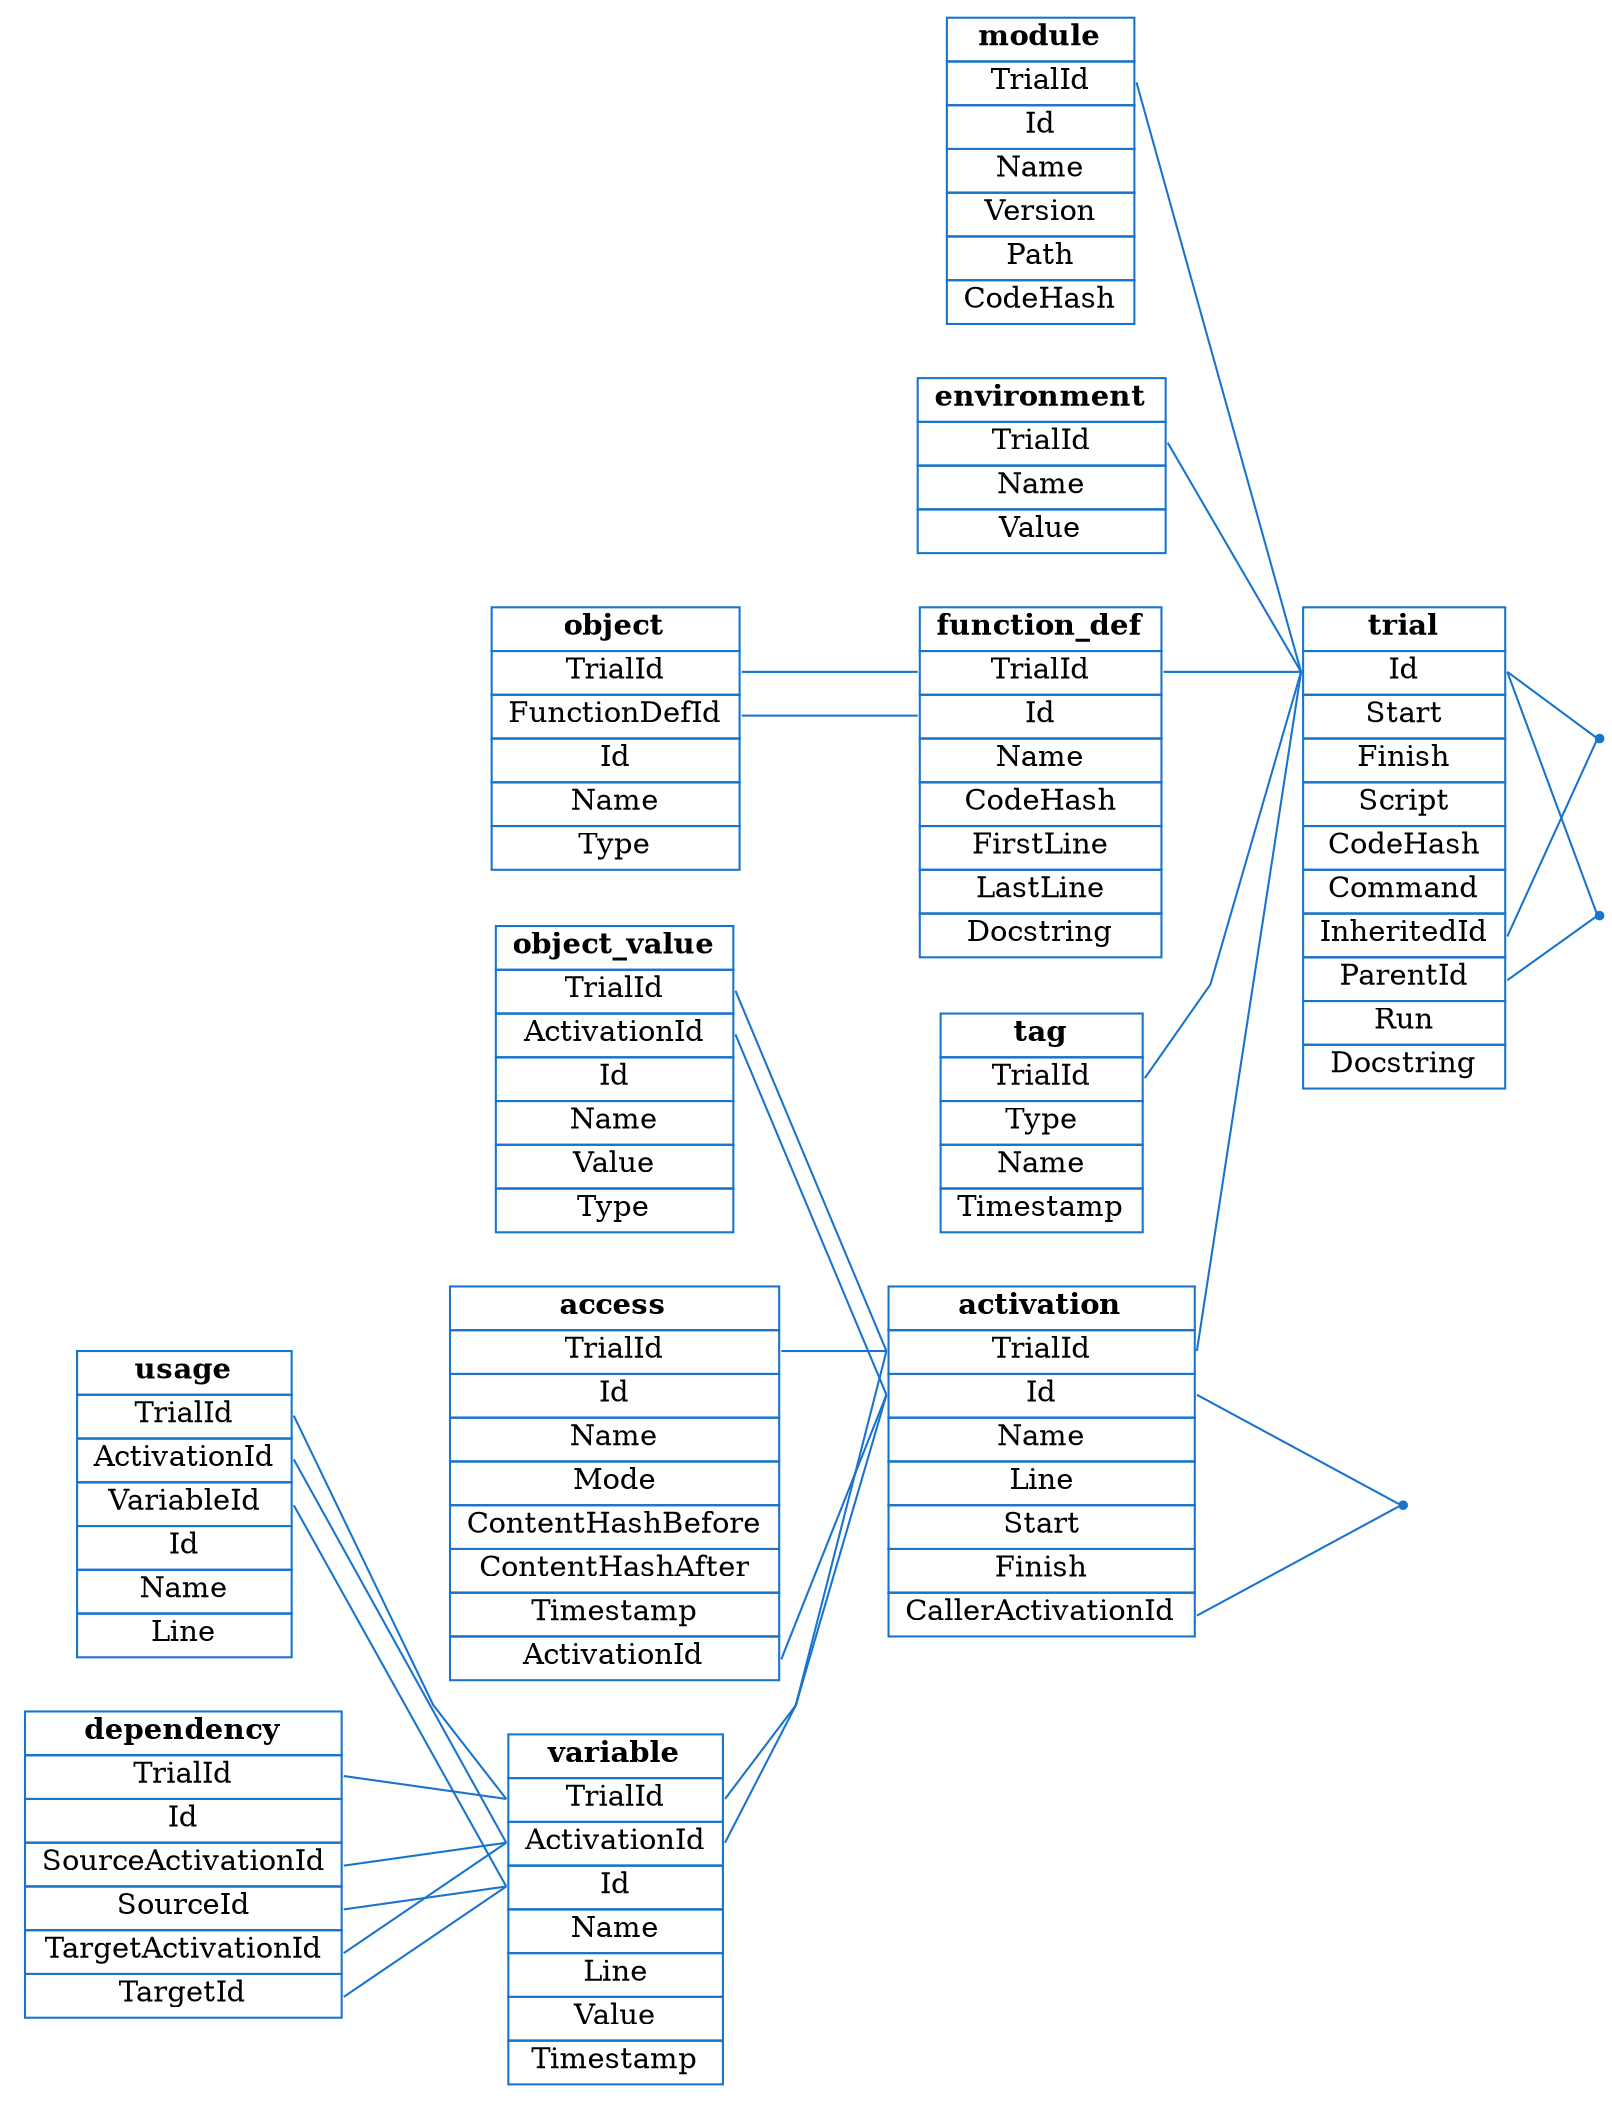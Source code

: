 digraph G{
    rankdir=LR;
    overlap=false;
    splines=polyline;
    trial [shape=none label=<<TABLE BORDER="0" CELLBORDER="1" CELLSPACING="0" CELLPADDING="2" BGCOLOR="white" COLOR="dodgerblue3"><TR><TD  ALIGN="CENTER"><FONT COLOR="white"> <FONT COLOR="black"><B>trial</B></FONT>(</FONT></TD></TR><TR><TD PORT="id" ALIGN="CENTER"><FONT COLOR="white"> <FONT COLOR="black">Id</FONT>,</FONT></TD></TR><TR><TD PORT="start" ALIGN="CENTER"><FONT COLOR="white"> <FONT COLOR="black">Start</FONT>,</FONT></TD></TR><TR><TD PORT="finish" ALIGN="CENTER"><FONT COLOR="white"> <FONT COLOR="black">Finish</FONT>,</FONT></TD></TR><TR><TD PORT="script" ALIGN="CENTER"><FONT COLOR="white"> <FONT COLOR="black">Script</FONT>,</FONT></TD></TR><TR><TD PORT="code_hash" ALIGN="CENTER"><FONT COLOR="white"> <FONT COLOR="black">CodeHash</FONT>,</FONT></TD></TR><TR><TD PORT="command" ALIGN="CENTER"><FONT COLOR="white"> <FONT COLOR="black">Command</FONT>,</FONT></TD></TR><TR><TD PORT="inherited_id" ALIGN="CENTER"><FONT COLOR="white"> <FONT COLOR="black">InheritedId</FONT>,</FONT></TD></TR><TR><TD PORT="parent_id" ALIGN="CENTER"><FONT COLOR="white"> <FONT COLOR="black">ParentId</FONT>,</FONT></TD></TR><TR><TD PORT="run" ALIGN="CENTER"><FONT COLOR="white"> <FONT COLOR="black">Run</FONT>,</FONT></TD></TR><TR><TD PORT="docstring" ALIGN="CENTER"><FONT COLOR="white"> <FONT COLOR="black">Docstring</FONT>)</FONT></TD></TR></TABLE>>];
    tag [shape=none label=<<TABLE BORDER="0" CELLBORDER="1" CELLSPACING="0" CELLPADDING="2" BGCOLOR="white" COLOR="dodgerblue3"><TR><TD  ALIGN="CENTER"><FONT COLOR="white"> <FONT COLOR="black"><B>tag</B></FONT>(</FONT></TD></TR><TR><TD PORT="trial_id" ALIGN="CENTER"><FONT COLOR="white"> <FONT COLOR="black">TrialId</FONT>,</FONT></TD></TR><TR><TD PORT="type" ALIGN="CENTER"><FONT COLOR="white"> <FONT COLOR="black">Type</FONT>,</FONT></TD></TR><TR><TD PORT="name" ALIGN="CENTER"><FONT COLOR="white"> <FONT COLOR="black">Name</FONT>,</FONT></TD></TR><TR><TD PORT="timestamp" ALIGN="CENTER"><FONT COLOR="white"> <FONT COLOR="black">Timestamp</FONT>)</FONT></TD></TR></TABLE>>];
    module [shape=none label=<<TABLE BORDER="0" CELLBORDER="1" CELLSPACING="0" CELLPADDING="2" BGCOLOR="white" COLOR="dodgerblue3"><TR><TD  ALIGN="CENTER"><FONT COLOR="white"> <FONT COLOR="black"><B>module</B></FONT>(</FONT></TD></TR><TR><TD PORT="trial_id" ALIGN="CENTER"><FONT COLOR="white"> <FONT COLOR="black">TrialId</FONT>,</FONT></TD></TR><TR><TD PORT="id" ALIGN="CENTER"><FONT COLOR="white"> <FONT COLOR="black">Id</FONT>,</FONT></TD></TR><TR><TD PORT="name" ALIGN="CENTER"><FONT COLOR="white"> <FONT COLOR="black">Name</FONT>,</FONT></TD></TR><TR><TD PORT="version" ALIGN="CENTER"><FONT COLOR="white"> <FONT COLOR="black">Version</FONT>,</FONT></TD></TR><TR><TD PORT="path" ALIGN="CENTER"><FONT COLOR="white"> <FONT COLOR="black">Path</FONT>,</FONT></TD></TR><TR><TD PORT="code_hash" ALIGN="CENTER"><FONT COLOR="white"> <FONT COLOR="black">CodeHash</FONT>)</FONT></TD></TR></TABLE>>];
    environment [shape=none label=<<TABLE BORDER="0" CELLBORDER="1" CELLSPACING="0" CELLPADDING="2" BGCOLOR="white" COLOR="dodgerblue3"><TR><TD  ALIGN="CENTER"><FONT COLOR="white"> <FONT COLOR="black"><B>environment</B></FONT>(</FONT></TD></TR><TR><TD PORT="trial_id" ALIGN="CENTER"><FONT COLOR="white"> <FONT COLOR="black">TrialId</FONT>,</FONT></TD></TR><TR><TD PORT="name" ALIGN="CENTER"><FONT COLOR="white"> <FONT COLOR="black">Name</FONT>,</FONT></TD></TR><TR><TD PORT="value" ALIGN="CENTER"><FONT COLOR="white"> <FONT COLOR="black">Value</FONT>)</FONT></TD></TR></TABLE>>];
    function_def [shape=none label=<<TABLE BORDER="0" CELLBORDER="1" CELLSPACING="0" CELLPADDING="2" BGCOLOR="white" COLOR="dodgerblue3"><TR><TD  ALIGN="CENTER"><FONT COLOR="white"> <FONT COLOR="black"><B>function_def</B></FONT>(</FONT></TD></TR><TR><TD PORT="trial_id" ALIGN="CENTER"><FONT COLOR="white"> <FONT COLOR="black">TrialId</FONT>,</FONT></TD></TR><TR><TD PORT="id" ALIGN="CENTER"><FONT COLOR="white"> <FONT COLOR="black">Id</FONT>,</FONT></TD></TR><TR><TD PORT="name" ALIGN="CENTER"><FONT COLOR="white"> <FONT COLOR="black">Name</FONT>,</FONT></TD></TR><TR><TD PORT="code_hash" ALIGN="CENTER"><FONT COLOR="white"> <FONT COLOR="black">CodeHash</FONT>,</FONT></TD></TR><TR><TD PORT="first_line" ALIGN="CENTER"><FONT COLOR="white"> <FONT COLOR="black">FirstLine</FONT>,</FONT></TD></TR><TR><TD PORT="last_line" ALIGN="CENTER"><FONT COLOR="white"> <FONT COLOR="black">LastLine</FONT>,</FONT></TD></TR><TR><TD PORT="docstring" ALIGN="CENTER"><FONT COLOR="white"> <FONT COLOR="black">Docstring</FONT>)</FONT></TD></TR></TABLE>>];
    object [shape=none label=<<TABLE BORDER="0" CELLBORDER="1" CELLSPACING="0" CELLPADDING="2" BGCOLOR="white" COLOR="dodgerblue3"><TR><TD  ALIGN="CENTER"><FONT COLOR="white"> <FONT COLOR="black"><B>object</B></FONT>(</FONT></TD></TR><TR><TD PORT="trial_id" ALIGN="CENTER"><FONT COLOR="white"> <FONT COLOR="black">TrialId</FONT>,</FONT></TD></TR><TR><TD PORT="function_def_id" ALIGN="CENTER"><FONT COLOR="white"> <FONT COLOR="black">FunctionDefId</FONT>,</FONT></TD></TR><TR><TD PORT="id" ALIGN="CENTER"><FONT COLOR="white"> <FONT COLOR="black">Id</FONT>,</FONT></TD></TR><TR><TD PORT="name" ALIGN="CENTER"><FONT COLOR="white"> <FONT COLOR="black">Name</FONT>,</FONT></TD></TR><TR><TD PORT="type" ALIGN="CENTER"><FONT COLOR="white"> <FONT COLOR="black">Type</FONT>)</FONT></TD></TR></TABLE>>];
    activation [shape=none label=<<TABLE BORDER="0" CELLBORDER="1" CELLSPACING="0" CELLPADDING="2" BGCOLOR="white" COLOR="dodgerblue3"><TR><TD  ALIGN="CENTER"><FONT COLOR="white"> <FONT COLOR="black"><B>activation</B></FONT>(</FONT></TD></TR><TR><TD PORT="trial_id" ALIGN="CENTER"><FONT COLOR="white"> <FONT COLOR="black">TrialId</FONT>,</FONT></TD></TR><TR><TD PORT="id" ALIGN="CENTER"><FONT COLOR="white"> <FONT COLOR="black">Id</FONT>,</FONT></TD></TR><TR><TD PORT="name" ALIGN="CENTER"><FONT COLOR="white"> <FONT COLOR="black">Name</FONT>,</FONT></TD></TR><TR><TD PORT="line" ALIGN="CENTER"><FONT COLOR="white"> <FONT COLOR="black">Line</FONT>,</FONT></TD></TR><TR><TD PORT="start" ALIGN="CENTER"><FONT COLOR="white"> <FONT COLOR="black">Start</FONT>,</FONT></TD></TR><TR><TD PORT="finish" ALIGN="CENTER"><FONT COLOR="white"> <FONT COLOR="black">Finish</FONT>,</FONT></TD></TR><TR><TD PORT="caller_activation_id" ALIGN="CENTER"><FONT COLOR="white"> <FONT COLOR="black">CallerActivationId</FONT>)</FONT></TD></TR></TABLE>>];
    object_value [shape=none label=<<TABLE BORDER="0" CELLBORDER="1" CELLSPACING="0" CELLPADDING="2" BGCOLOR="white" COLOR="dodgerblue3"><TR><TD  ALIGN="CENTER"><FONT COLOR="white"> <FONT COLOR="black"><B>object_value</B></FONT>(</FONT></TD></TR><TR><TD PORT="trial_id" ALIGN="CENTER"><FONT COLOR="white"> <FONT COLOR="black">TrialId</FONT>,</FONT></TD></TR><TR><TD PORT="activation_id" ALIGN="CENTER"><FONT COLOR="white"> <FONT COLOR="black">ActivationId</FONT>,</FONT></TD></TR><TR><TD PORT="id" ALIGN="CENTER"><FONT COLOR="white"> <FONT COLOR="black">Id</FONT>,</FONT></TD></TR><TR><TD PORT="name" ALIGN="CENTER"><FONT COLOR="white"> <FONT COLOR="black">Name</FONT>,</FONT></TD></TR><TR><TD PORT="value" ALIGN="CENTER"><FONT COLOR="white"> <FONT COLOR="black">Value</FONT>,</FONT></TD></TR><TR><TD PORT="type" ALIGN="CENTER"><FONT COLOR="white"> <FONT COLOR="black">Type</FONT>)</FONT></TD></TR></TABLE>>];
    access [shape=none label=<<TABLE BORDER="0" CELLBORDER="1" CELLSPACING="0" CELLPADDING="2" BGCOLOR="white" COLOR="dodgerblue3"><TR><TD  ALIGN="CENTER"><FONT COLOR="white"> <FONT COLOR="black"><B>access</B></FONT>(</FONT></TD></TR><TR><TD PORT="trial_id" ALIGN="CENTER"><FONT COLOR="white"> <FONT COLOR="black">TrialId</FONT>,</FONT></TD></TR><TR><TD PORT="id" ALIGN="CENTER"><FONT COLOR="white"> <FONT COLOR="black">Id</FONT>,</FONT></TD></TR><TR><TD PORT="name" ALIGN="CENTER"><FONT COLOR="white"> <FONT COLOR="black">Name</FONT>,</FONT></TD></TR><TR><TD PORT="mode" ALIGN="CENTER"><FONT COLOR="white"> <FONT COLOR="black">Mode</FONT>,</FONT></TD></TR><TR><TD PORT="content_hash_before" ALIGN="CENTER"><FONT COLOR="white"> <FONT COLOR="black">ContentHashBefore</FONT>,</FONT></TD></TR><TR><TD PORT="content_hash_after" ALIGN="CENTER"><FONT COLOR="white"> <FONT COLOR="black">ContentHashAfter</FONT>,</FONT></TD></TR><TR><TD PORT="timestamp" ALIGN="CENTER"><FONT COLOR="white"> <FONT COLOR="black">Timestamp</FONT>,</FONT></TD></TR><TR><TD PORT="activation_id" ALIGN="CENTER"><FONT COLOR="white"> <FONT COLOR="black">ActivationId</FONT>)</FONT></TD></TR></TABLE>>];
    variable [shape=none label=<<TABLE BORDER="0" CELLBORDER="1" CELLSPACING="0" CELLPADDING="2" BGCOLOR="white" COLOR="dodgerblue3"><TR><TD  ALIGN="CENTER"><FONT COLOR="white"> <FONT COLOR="black"><B>variable</B></FONT>(</FONT></TD></TR><TR><TD PORT="trial_id" ALIGN="CENTER"><FONT COLOR="white"> <FONT COLOR="black">TrialId</FONT>,</FONT></TD></TR><TR><TD PORT="activation_id" ALIGN="CENTER"><FONT COLOR="white"> <FONT COLOR="black">ActivationId</FONT>,</FONT></TD></TR><TR><TD PORT="id" ALIGN="CENTER"><FONT COLOR="white"> <FONT COLOR="black">Id</FONT>,</FONT></TD></TR><TR><TD PORT="name" ALIGN="CENTER"><FONT COLOR="white"> <FONT COLOR="black">Name</FONT>,</FONT></TD></TR><TR><TD PORT="line" ALIGN="CENTER"><FONT COLOR="white"> <FONT COLOR="black">Line</FONT>,</FONT></TD></TR><TR><TD PORT="value" ALIGN="CENTER"><FONT COLOR="white"> <FONT COLOR="black">Value</FONT>,</FONT></TD></TR><TR><TD PORT="timestamp" ALIGN="CENTER"><FONT COLOR="white"> <FONT COLOR="black">Timestamp</FONT>)</FONT></TD></TR></TABLE>>];
    usage [shape=none label=<<TABLE BORDER="0" CELLBORDER="1" CELLSPACING="0" CELLPADDING="2" BGCOLOR="white" COLOR="dodgerblue3"><TR><TD  ALIGN="CENTER"><FONT COLOR="white"> <FONT COLOR="black"><B>usage</B></FONT>(</FONT></TD></TR><TR><TD PORT="trial_id" ALIGN="CENTER"><FONT COLOR="white"> <FONT COLOR="black">TrialId</FONT>,</FONT></TD></TR><TR><TD PORT="activation_id" ALIGN="CENTER"><FONT COLOR="white"> <FONT COLOR="black">ActivationId</FONT>,</FONT></TD></TR><TR><TD PORT="variable_id" ALIGN="CENTER"><FONT COLOR="white"> <FONT COLOR="black">VariableId</FONT>,</FONT></TD></TR><TR><TD PORT="id" ALIGN="CENTER"><FONT COLOR="white"> <FONT COLOR="black">Id</FONT>,</FONT></TD></TR><TR><TD PORT="name" ALIGN="CENTER"><FONT COLOR="white"> <FONT COLOR="black">Name</FONT>,</FONT></TD></TR><TR><TD PORT="line" ALIGN="CENTER"><FONT COLOR="white"> <FONT COLOR="black">Line</FONT>)</FONT></TD></TR></TABLE>>];
    dependency [shape=none label=<<TABLE BORDER="0" CELLBORDER="1" CELLSPACING="0" CELLPADDING="2" BGCOLOR="white" COLOR="dodgerblue3"><TR><TD  ALIGN="CENTER"><FONT COLOR="white"> <FONT COLOR="black"><B>dependency</B></FONT>(</FONT></TD></TR><TR><TD PORT="trial_id" ALIGN="CENTER"><FONT COLOR="white"> <FONT COLOR="black">TrialId</FONT>,</FONT></TD></TR><TR><TD PORT="id" ALIGN="CENTER"><FONT COLOR="white"> <FONT COLOR="black">Id</FONT>,</FONT></TD></TR><TR><TD PORT="source_activation_id" ALIGN="CENTER"><FONT COLOR="white"> <FONT COLOR="black">SourceActivationId</FONT>,</FONT></TD></TR><TR><TD PORT="source_id" ALIGN="CENTER"><FONT COLOR="white"> <FONT COLOR="black">SourceId</FONT>,</FONT></TD></TR><TR><TD PORT="target_activation_id" ALIGN="CENTER"><FONT COLOR="white"> <FONT COLOR="black">TargetActivationId</FONT>,</FONT></TD></TR><TR><TD PORT="target_id" ALIGN="CENTER"><FONT COLOR="white"> <FONT COLOR="black">TargetId</FONT>)</FONT></TD></TR></TABLE>>];
    p_0[shape=point color=dodgerblue3];
    trial:inherited_id:e -> p_0 -> trial:id:e[dir=none color=dodgerblue3];
    p_1[shape=point color=dodgerblue3];
    trial:parent_id:e -> p_1 -> trial:id:e[dir=none color=dodgerblue3];
    tag:trial_id:_ -> trial:id:_[dir=none color=dodgerblue3];
    module:trial_id:_ -> trial:id:_[dir=none color=dodgerblue3];
    environment:trial_id:_ -> trial:id:_[dir=none color=dodgerblue3];
    function_def:trial_id:_ -> trial:id:_[dir=none color=dodgerblue3];
    object:trial_id:_ -> function_def:trial_id:_[dir=none color=dodgerblue3];
    object:function_def_id:_ -> function_def:id:_[dir=none color=dodgerblue3];
    activation:trial_id:_ -> trial:id:_[dir=none color=dodgerblue3];
    p_2[shape=point color=dodgerblue3];
    activation:caller_activation_id:e -> p_2 -> activation:id:e[dir=none color=dodgerblue3];
    object_value:trial_id:_ -> activation:trial_id:_[dir=none color=dodgerblue3];
    object_value:activation_id:_ -> activation:id:_[dir=none color=dodgerblue3];
    access:trial_id:_ -> activation:trial_id:_[dir=none color=dodgerblue3];
    access:activation_id:_ -> activation:id:_[dir=none color=dodgerblue3];
    variable:trial_id:_ -> activation:trial_id:_[dir=none color=dodgerblue3];
    variable:activation_id:_ -> activation:id:_[dir=none color=dodgerblue3];
    usage:trial_id:_ -> variable:trial_id:_[dir=none color=dodgerblue3];
    usage:activation_id:_ -> variable:activation_id:_[dir=none color=dodgerblue3];
    usage:variable_id:_ -> variable:id:_[dir=none color=dodgerblue3];
    dependency:trial_id:_ -> variable:trial_id:_[dir=none color=dodgerblue3];
    dependency:source_activation_id:_ -> variable:activation_id:_[dir=none color=dodgerblue3];
    dependency:source_id:_ -> variable:id:_[dir=none color=dodgerblue3];
    dependency:target_activation_id:_ -> variable:activation_id:_[dir=none color=dodgerblue3];
    dependency:target_id:_ -> variable:id:_[dir=none color=dodgerblue3];
}
